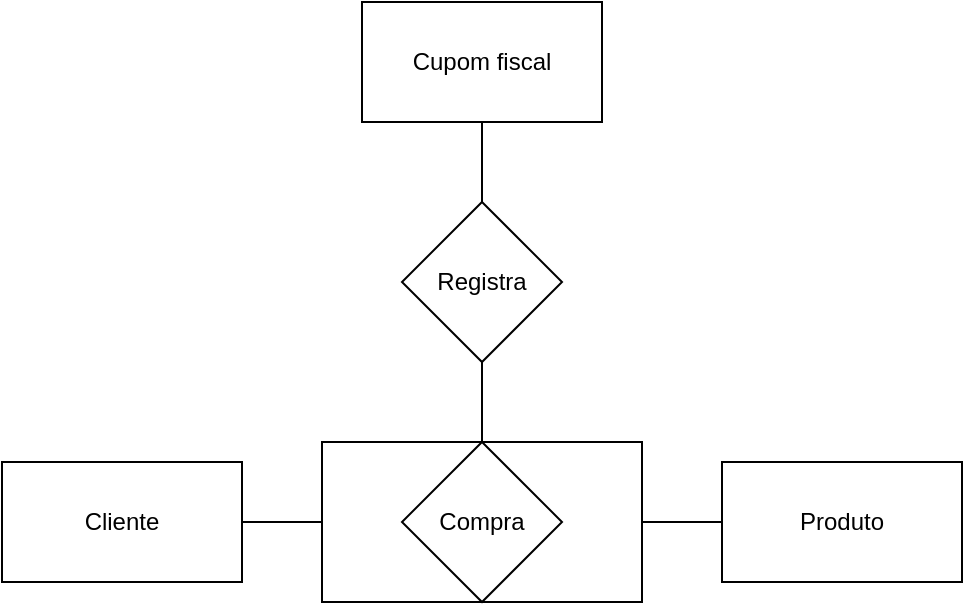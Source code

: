 <mxfile version="17.4.6" type="github">
  <diagram id="wHhPj2vSyAUcLKlHgDm2" name="Page-1">
    <mxGraphModel dx="782" dy="680" grid="1" gridSize="10" guides="1" tooltips="1" connect="1" arrows="1" fold="1" page="1" pageScale="1" pageWidth="827" pageHeight="1169" math="0" shadow="0">
      <root>
        <mxCell id="0" />
        <mxCell id="1" parent="0" />
        <mxCell id="-p_KNhGqjYxJIOsq6iX0-4" value="" style="rounded=0;whiteSpace=wrap;html=1;shadow=0;" vertex="1" parent="1">
          <mxGeometry x="320" y="220" width="160" height="80" as="geometry" />
        </mxCell>
        <mxCell id="-p_KNhGqjYxJIOsq6iX0-1" value="Cliente" style="rounded=0;whiteSpace=wrap;html=1;" vertex="1" parent="1">
          <mxGeometry x="160" y="230" width="120" height="60" as="geometry" />
        </mxCell>
        <mxCell id="-p_KNhGqjYxJIOsq6iX0-2" value="Compra" style="rhombus;whiteSpace=wrap;html=1;" vertex="1" parent="1">
          <mxGeometry x="360" y="220" width="80" height="80" as="geometry" />
        </mxCell>
        <mxCell id="-p_KNhGqjYxJIOsq6iX0-3" value="Produto" style="rounded=0;whiteSpace=wrap;html=1;" vertex="1" parent="1">
          <mxGeometry x="520" y="230" width="120" height="60" as="geometry" />
        </mxCell>
        <mxCell id="-p_KNhGqjYxJIOsq6iX0-5" value="" style="endArrow=none;html=1;rounded=0;" edge="1" parent="1" source="-p_KNhGqjYxJIOsq6iX0-1" target="-p_KNhGqjYxJIOsq6iX0-4">
          <mxGeometry width="50" height="50" relative="1" as="geometry">
            <mxPoint x="380" y="290" as="sourcePoint" />
            <mxPoint x="430" y="240" as="targetPoint" />
          </mxGeometry>
        </mxCell>
        <mxCell id="-p_KNhGqjYxJIOsq6iX0-6" value="" style="endArrow=none;html=1;rounded=0;" edge="1" parent="1" source="-p_KNhGqjYxJIOsq6iX0-4" target="-p_KNhGqjYxJIOsq6iX0-3">
          <mxGeometry width="50" height="50" relative="1" as="geometry">
            <mxPoint x="380" y="290" as="sourcePoint" />
            <mxPoint x="430" y="240" as="targetPoint" />
          </mxGeometry>
        </mxCell>
        <mxCell id="-p_KNhGqjYxJIOsq6iX0-7" value="Cupom fiscal" style="rounded=0;whiteSpace=wrap;html=1;shadow=0;" vertex="1" parent="1">
          <mxGeometry x="340" width="120" height="60" as="geometry" />
        </mxCell>
        <mxCell id="-p_KNhGqjYxJIOsq6iX0-8" value="Registra" style="rhombus;whiteSpace=wrap;html=1;shadow=0;" vertex="1" parent="1">
          <mxGeometry x="360" y="100" width="80" height="80" as="geometry" />
        </mxCell>
        <mxCell id="-p_KNhGqjYxJIOsq6iX0-9" value="" style="endArrow=none;html=1;rounded=0;" edge="1" parent="1" source="-p_KNhGqjYxJIOsq6iX0-8" target="-p_KNhGqjYxJIOsq6iX0-7">
          <mxGeometry width="50" height="50" relative="1" as="geometry">
            <mxPoint x="370" y="290" as="sourcePoint" />
            <mxPoint x="420" y="240" as="targetPoint" />
          </mxGeometry>
        </mxCell>
        <mxCell id="-p_KNhGqjYxJIOsq6iX0-10" value="" style="endArrow=none;html=1;rounded=0;" edge="1" parent="1" source="-p_KNhGqjYxJIOsq6iX0-8" target="-p_KNhGqjYxJIOsq6iX0-4">
          <mxGeometry width="50" height="50" relative="1" as="geometry">
            <mxPoint x="410" y="110" as="sourcePoint" />
            <mxPoint x="410" y="70" as="targetPoint" />
          </mxGeometry>
        </mxCell>
      </root>
    </mxGraphModel>
  </diagram>
</mxfile>
